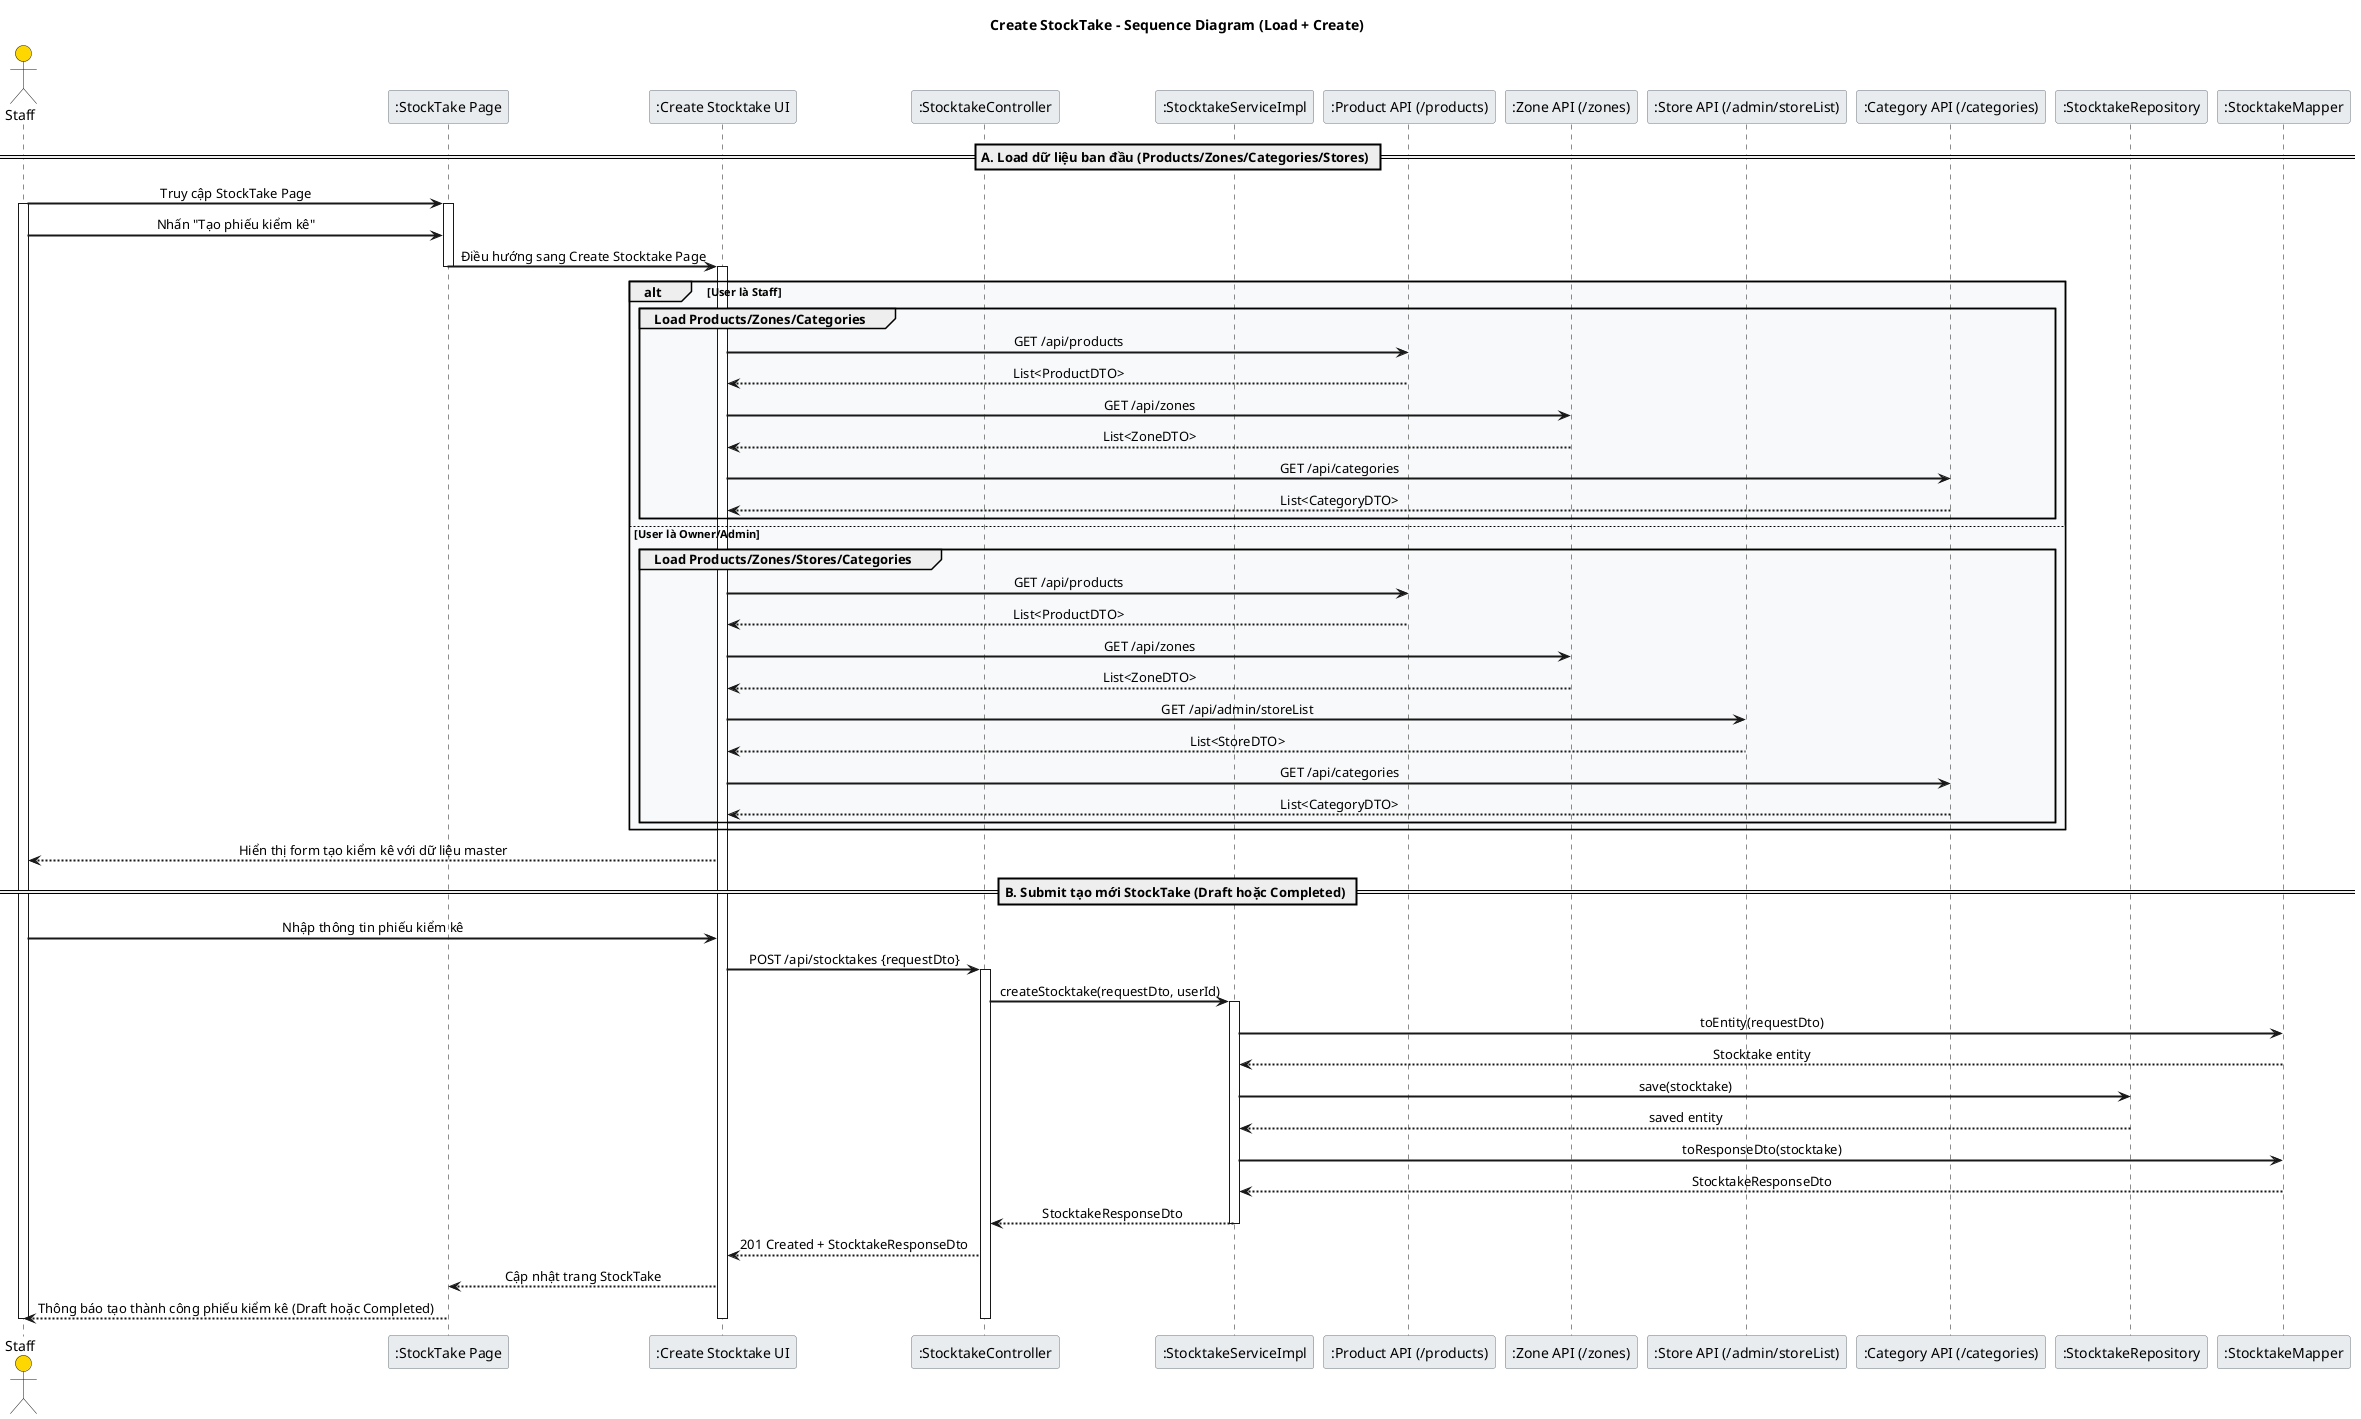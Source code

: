 @startuml Create_StockTake_SequenceDiagram

skinparam backgroundColor white
skinparam sequenceArrowThickness 2
skinparam sequenceMessageAlign center
skinparam sequenceGroupBodyBackgroundColor #F8F9FA
skinparam sequenceParticipantBorderColor #6C757D
skinparam sequenceParticipantBackgroundColor #E9ECEF
skinparam sequenceLifeLineStroke dash
skinparam actorBackgroundColor #FFD700

title Create StockTake – Sequence Diagram (Load + Create)

actor Staff
participant ":StockTake Page" as UI
participant ":Create Stocktake UI" as CreateUI
participant ":StocktakeController" as Controller
participant ":StocktakeServiceImpl" as Service
participant ":Product API (/products)" as ProductAPI
participant ":Zone API (/zones)" as ZoneAPI
participant ":Store API (/admin/storeList)" as StoreAPI
participant ":Category API (/categories)" as CategoryAPI
participant ":StocktakeRepository" as StocktakeRepo
participant ":StocktakeMapper" as Mapper

== A. Load dữ liệu ban đầu (Products/Zones/Categories/Stores) ==
Staff -> UI: Truy cập StockTake Page
activate Staff
activate UI

Staff -> UI: Nhấn "Tạo phiếu kiểm kê"
UI -> CreateUI: Điều hướng sang Create Stocktake Page
deactivate UI
activate CreateUI

alt User là Staff
  group Load Products/Zones/Categories
    CreateUI -> ProductAPI: GET /api/products
    ProductAPI --> CreateUI: List<ProductDTO>
    CreateUI -> ZoneAPI: GET /api/zones
    ZoneAPI --> CreateUI: List<ZoneDTO>
    CreateUI -> CategoryAPI: GET /api/categories
    CategoryAPI --> CreateUI: List<CategoryDTO>
  end
else User là Owner/Admin
  group Load Products/Zones/Stores/Categories
    CreateUI -> ProductAPI: GET /api/products
    ProductAPI --> CreateUI: List<ProductDTO>
    CreateUI -> ZoneAPI: GET /api/zones
    ZoneAPI --> CreateUI: List<ZoneDTO>
    CreateUI -> StoreAPI: GET /api/admin/storeList
    StoreAPI --> CreateUI: List<StoreDTO>
    CreateUI -> CategoryAPI: GET /api/categories
    CategoryAPI --> CreateUI: List<CategoryDTO>
  end
end

CreateUI --> Staff: Hiển thị form tạo kiểm kê với dữ liệu master

== B. Submit tạo mới StockTake (Draft hoặc Completed) ==
Staff -> CreateUI: Nhập thông tin phiếu kiểm kê
CreateUI -> Controller: POST /api/stocktakes {requestDto}
activate Controller
Controller -> Service: createStocktake(requestDto, userId)
activate Service
Service -> Mapper: toEntity(requestDto)
Mapper --> Service: Stocktake entity
Service -> StocktakeRepo: save(stocktake)
StocktakeRepo --> Service: saved entity
Service -> Mapper: toResponseDto(stocktake)
Mapper --> Service: StocktakeResponseDto
Service --> Controller: StocktakeResponseDto
deactivate Service
Controller --> CreateUI: 201 Created + StocktakeResponseDto
CreateUI --> UI: Cập nhật trang StockTake
UI --> Staff: Thông báo tạo thành công phiếu kiểm kê (Draft hoặc Completed)

deactivate Controller
deactivate CreateUI
deactivate UI
deactivate Staff

@enduml
